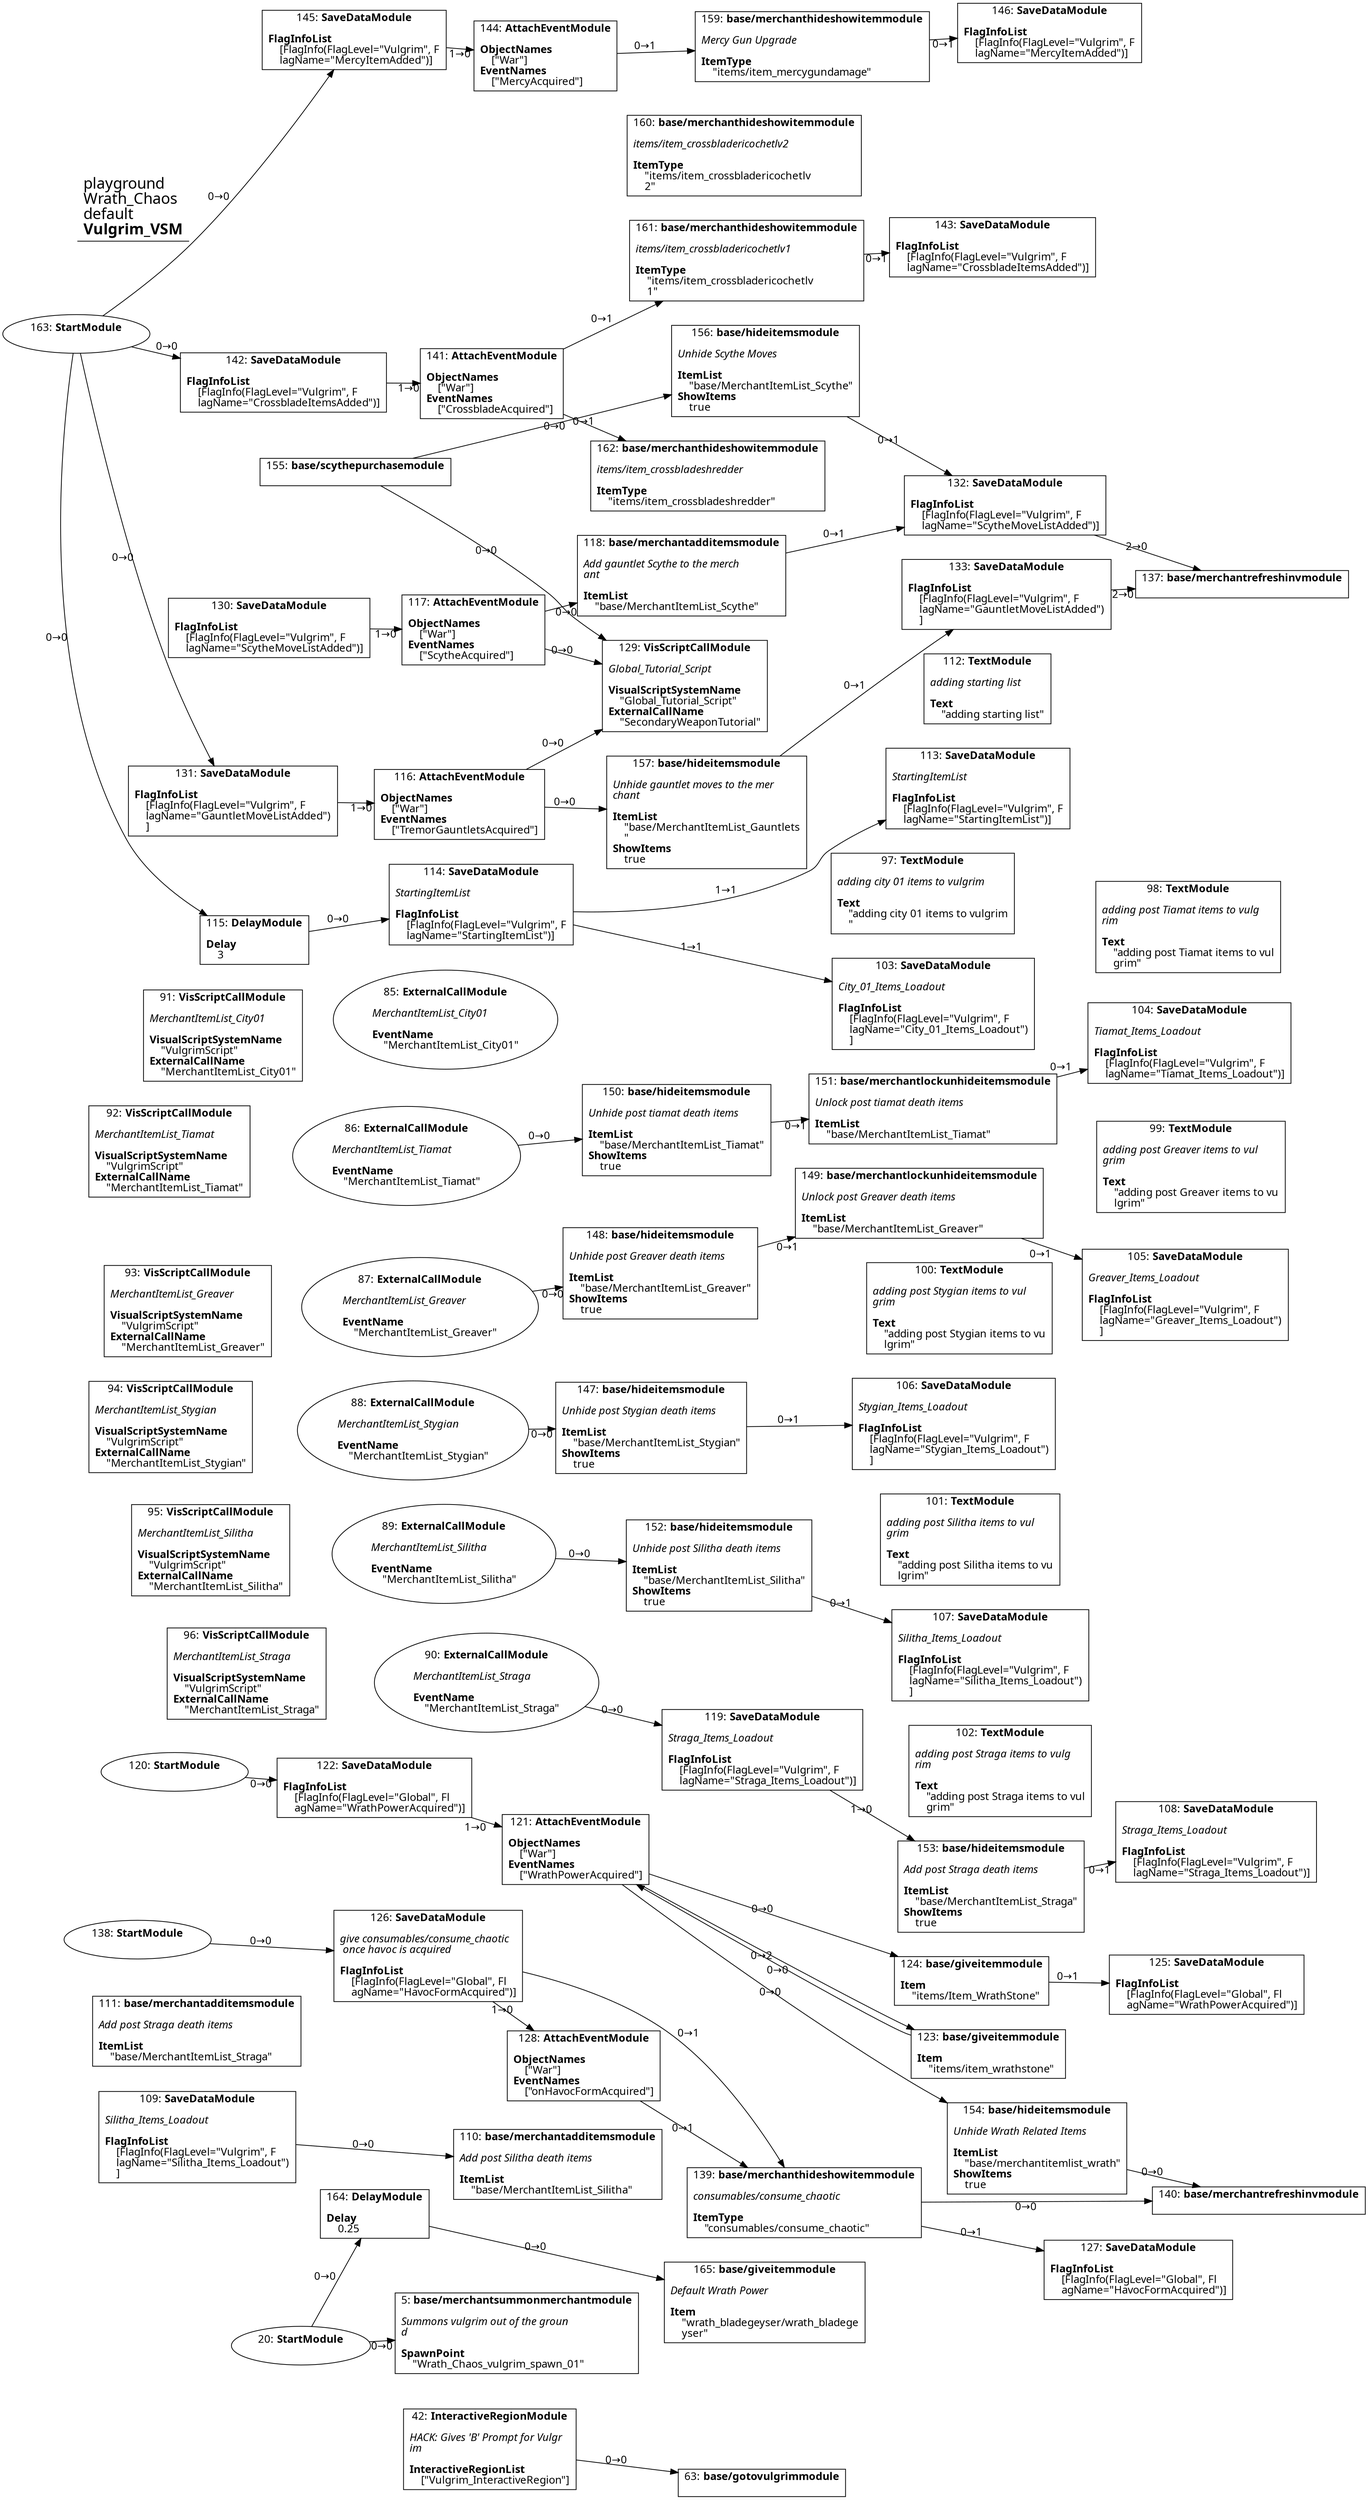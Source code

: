 digraph {
    layout = fdp;
    overlap = prism;
    sep = "+16";
    splines = spline;

    node [ shape = box ];

    graph [ fontname = "Segoe UI" ];
    node [ fontname = "Segoe UI" ];
    edge [ fontname = "Segoe UI" ];

    5 [ label = <5: <b>base/merchantsummonmerchantmodule</b><br/><br/><i>Summons vulgrim out of the groun<br align="left"/>d<br align="left"/></i><br align="left"/><b>SpawnPoint</b><br align="left"/>    &quot;Wrath_Chaos_vulgrim_spawn_01&quot;<br align="left"/>> ];
    5 [ pos = "0.069000006,-0.60700005!" ];

    20 [ label = <20: <b>StartModule</b><br/><br/>> ];
    20 [ shape = oval ]
    20 [ pos = "-0.256,-0.597!" ];
    20 -> 5 [ label = "0→0" ];
    20 -> 164 [ label = "0→0" ];

    42 [ label = <42: <b>InteractiveRegionModule</b><br/><br/><i>HACK: Gives 'B' Prompt for Vulgr<br align="left"/>im<br align="left"/></i><br align="left"/><b>InteractiveRegionList</b><br align="left"/>    [&quot;Vulgrim_InteractiveRegion&quot;]<br align="left"/>> ];
    42 [ pos = "0.028,-0.74100006!" ];
    42 -> 63 [ label = "0→0" ];

    63 [ label = <63: <b>base/gotovulgrimmodule</b><br/><br/>> ];
    63 [ pos = "0.38200003,-0.74100006!" ];

    85 [ label = <85: <b>ExternalCallModule</b><br/><br/><i>MerchantItemList_City01<br align="left"/></i><br align="left"/><b>EventName</b><br align="left"/>    &quot;MerchantItemList_City01&quot;<br align="left"/>> ];
    85 [ shape = oval ]
    85 [ pos = "0.085,2.19!" ];

    86 [ label = <86: <b>ExternalCallModule</b><br/><br/><i>MerchantItemList_Tiamat<br align="left"/></i><br align="left"/><b>EventName</b><br align="left"/>    &quot;MerchantItemList_Tiamat&quot;<br align="left"/>> ];
    86 [ shape = oval ]
    86 [ pos = "0.085,1.95!" ];
    86 -> 150 [ label = "0→0" ];

    87 [ label = <87: <b>ExternalCallModule</b><br/><br/><i>MerchantItemList_Greaver<br align="left"/></i><br align="left"/><b>EventName</b><br align="left"/>    &quot;MerchantItemList_Greaver&quot;<br align="left"/>> ];
    87 [ shape = oval ]
    87 [ pos = "0.087000005,1.7090001!" ];
    87 -> 148 [ label = "0→0" ];

    88 [ label = <88: <b>ExternalCallModule</b><br/><br/><i>MerchantItemList_Stygian<br align="left"/></i><br align="left"/><b>EventName</b><br align="left"/>    &quot;MerchantItemList_Stygian&quot;<br align="left"/>> ];
    88 [ shape = oval ]
    88 [ pos = "0.086,1.4540001!" ];
    88 -> 147 [ label = "0→0" ];

    89 [ label = <89: <b>ExternalCallModule</b><br/><br/><i>MerchantItemList_Silitha<br align="left"/></i><br align="left"/><b>EventName</b><br align="left"/>    &quot;MerchantItemList_Silitha&quot;<br align="left"/>> ];
    89 [ shape = oval ]
    89 [ pos = "0.093,1.207!" ];
    89 -> 152 [ label = "0→0" ];

    90 [ label = <90: <b>ExternalCallModule</b><br/><br/><i>MerchantItemList_Straga<br align="left"/></i><br align="left"/><b>EventName</b><br align="left"/>    &quot;MerchantItemList_Straga&quot;<br align="left"/>> ];
    90 [ shape = oval ]
    90 [ pos = "0.096,0.95500004!" ];
    90 -> 119 [ label = "0→0" ];

    91 [ label = <91: <b>VisScriptCallModule</b><br/><br/><i>MerchantItemList_City01<br align="left"/></i><br align="left"/><b>VisualScriptSystemName</b><br align="left"/>    &quot;VulgrimScript&quot;<br align="left"/><b>ExternalCallName</b><br align="left"/>    &quot;MerchantItemList_City01&quot;<br align="left"/>> ];
    91 [ pos = "-0.132,2.1920002!" ];

    92 [ label = <92: <b>VisScriptCallModule</b><br/><br/><i>MerchantItemList_Tiamat<br align="left"/></i><br align="left"/><b>VisualScriptSystemName</b><br align="left"/>    &quot;VulgrimScript&quot;<br align="left"/><b>ExternalCallName</b><br align="left"/>    &quot;MerchantItemList_Tiamat&quot;<br align="left"/>> ];
    92 [ pos = "-0.13000001,1.95!" ];

    93 [ label = <93: <b>VisScriptCallModule</b><br/><br/><i>MerchantItemList_Greaver<br align="left"/></i><br align="left"/><b>VisualScriptSystemName</b><br align="left"/>    &quot;VulgrimScript&quot;<br align="left"/><b>ExternalCallName</b><br align="left"/>    &quot;MerchantItemList_Greaver&quot;<br align="left"/>> ];
    93 [ pos = "-0.13000001,1.713!" ];

    94 [ label = <94: <b>VisScriptCallModule</b><br/><br/><i>MerchantItemList_Stygian<br align="left"/></i><br align="left"/><b>VisualScriptSystemName</b><br align="left"/>    &quot;VulgrimScript&quot;<br align="left"/><b>ExternalCallName</b><br align="left"/>    &quot;MerchantItemList_Stygian&quot;<br align="left"/>> ];
    94 [ pos = "-0.13000001,1.4560001!" ];

    95 [ label = <95: <b>VisScriptCallModule</b><br/><br/><i>MerchantItemList_Silitha<br align="left"/></i><br align="left"/><b>VisualScriptSystemName</b><br align="left"/>    &quot;VulgrimScript&quot;<br align="left"/><b>ExternalCallName</b><br align="left"/>    &quot;MerchantItemList_Silitha&quot;<br align="left"/>> ];
    95 [ pos = "-0.123,1.207!" ];

    96 [ label = <96: <b>VisScriptCallModule</b><br/><br/><i>MerchantItemList_Straga<br align="left"/></i><br align="left"/><b>VisualScriptSystemName</b><br align="left"/>    &quot;VulgrimScript&quot;<br align="left"/><b>ExternalCallName</b><br align="left"/>    &quot;MerchantItemList_Straga&quot;<br align="left"/>> ];
    96 [ pos = "-0.119,0.957!" ];

    97 [ label = <97: <b>TextModule</b><br/><br/><i>adding city 01 items to vulgrim<br align="left"/></i><br align="left"/><b>Text</b><br align="left"/>    &quot;adding city 01 items to vulgrim<br align="left"/>    &quot;<br align="left"/>> ];
    97 [ pos = "0.60400003,2.298!" ];

    98 [ label = <98: <b>TextModule</b><br/><br/><i>adding post Tiamat items to vulg<br align="left"/>rim<br align="left"/></i><br align="left"/><b>Text</b><br align="left"/>    &quot;adding post Tiamat items to vul<br align="left"/>    grim&quot;<br align="left"/>> ];
    98 [ pos = "0.91200006,2.078!" ];

    99 [ label = <99: <b>TextModule</b><br/><br/><i>adding post Greaver items to vul<br align="left"/>grim<br align="left"/></i><br align="left"/><b>Text</b><br align="left"/>    &quot;adding post Greaver items to vu<br align="left"/>    lgrim&quot;<br align="left"/>> ];
    99 [ pos = "0.91,1.8360001!" ];

    100 [ label = <100: <b>TextModule</b><br/><br/><i>adding post Stygian items to vul<br align="left"/>grim<br align="left"/></i><br align="left"/><b>Text</b><br align="left"/>    &quot;adding post Stygian items to vu<br align="left"/>    lgrim&quot;<br align="left"/>> ];
    100 [ pos = "0.606,1.5640001!" ];

    101 [ label = <101: <b>TextModule</b><br/><br/><i>adding post Silitha items to vul<br align="left"/>grim<br align="left"/></i><br align="left"/><b>Text</b><br align="left"/>    &quot;adding post Silitha items to vu<br align="left"/>    lgrim&quot;<br align="left"/>> ];
    101 [ pos = "0.60700005,1.3080001!" ];

    102 [ label = <102: <b>TextModule</b><br/><br/><i>adding post Straga items to vulg<br align="left"/>rim<br align="left"/></i><br align="left"/><b>Text</b><br align="left"/>    &quot;adding post Straga items to vul<br align="left"/>    grim&quot;<br align="left"/>> ];
    102 [ pos = "0.615,1.057!" ];

    103 [ label = <103: <b>SaveDataModule</b><br/><br/><i>City_01_Items_Loadout<br align="left"/></i><br align="left"/><b>FlagInfoList</b><br align="left"/>    [FlagInfo(FlagLevel=&quot;Vulgrim&quot;, F<br align="left"/>    lagName=&quot;City_01_Items_Loadout&quot;)<br align="left"/>    ]<br align="left"/>> ];
    103 [ pos = "0.60700005,2.213!" ];

    104 [ label = <104: <b>SaveDataModule</b><br/><br/><i>Tiamat_Items_Loadout<br align="left"/></i><br align="left"/><b>FlagInfoList</b><br align="left"/>    [FlagInfo(FlagLevel=&quot;Vulgrim&quot;, F<br align="left"/>    lagName=&quot;Tiamat_Items_Loadout&quot;)]<br align="left"/>> ];
    104 [ pos = "0.91200006,1.996!" ];

    105 [ label = <105: <b>SaveDataModule</b><br/><br/><i>Greaver_Items_Loadout<br align="left"/></i><br align="left"/><b>FlagInfoList</b><br align="left"/>    [FlagInfo(FlagLevel=&quot;Vulgrim&quot;, F<br align="left"/>    lagName=&quot;Greaver_Items_Loadout&quot;)<br align="left"/>    ]<br align="left"/>> ];
    105 [ pos = "0.90900004,1.7550001!" ];

    106 [ label = <106: <b>SaveDataModule</b><br/><br/><i>Stygian_Items_Loadout<br align="left"/></i><br align="left"/><b>FlagInfoList</b><br align="left"/>    [FlagInfo(FlagLevel=&quot;Vulgrim&quot;, F<br align="left"/>    lagName=&quot;Stygian_Items_Loadout&quot;)<br align="left"/>    ]<br align="left"/>> ];
    106 [ pos = "0.60300004,1.4770001!" ];

    107 [ label = <107: <b>SaveDataModule</b><br/><br/><i>Silitha_Items_Loadout<br align="left"/></i><br align="left"/><b>FlagInfoList</b><br align="left"/>    [FlagInfo(FlagLevel=&quot;Vulgrim&quot;, F<br align="left"/>    lagName=&quot;Silitha_Items_Loadout&quot;)<br align="left"/>    ]<br align="left"/>> ];
    107 [ pos = "0.60700005,1.23!" ];

    108 [ label = <108: <b>SaveDataModule</b><br/><br/><i>Straga_Items_Loadout<br align="left"/></i><br align="left"/><b>FlagInfoList</b><br align="left"/>    [FlagInfo(FlagLevel=&quot;Vulgrim&quot;, F<br align="left"/>    lagName=&quot;Straga_Items_Loadout&quot;)]<br align="left"/>> ];
    108 [ pos = "0.86600006,0.95500004!" ];

    109 [ label = <109: <b>SaveDataModule</b><br/><br/><i>Silitha_Items_Loadout<br align="left"/></i><br align="left"/><b>FlagInfoList</b><br align="left"/>    [FlagInfo(FlagLevel=&quot;Vulgrim&quot;, F<br align="left"/>    lagName=&quot;Silitha_Items_Loadout&quot;)<br align="left"/>    ]<br align="left"/>> ];
    109 [ pos = "-0.192,-0.133!" ];
    109 -> 110 [ label = "0→0" ];

    110 [ label = <110: <b>base/merchantadditemsmodule</b><br/><br/><i>Add post Silitha death items<br align="left"/></i><br align="left"/><b>ItemList</b><br align="left"/>    &quot;base/MerchantItemList_Silitha&quot;<br align="left"/>> ];
    110 [ pos = "0.07,-0.133!" ];

    111 [ label = <111: <b>base/merchantadditemsmodule</b><br/><br/><i>Add post Straga death items<br align="left"/></i><br align="left"/><b>ItemList</b><br align="left"/>    &quot;base/MerchantItemList_Straga&quot;<br align="left"/>> ];
    111 [ pos = "-0.194,-0.051000003!" ];

    112 [ label = <112: <b>TextModule</b><br/><br/><i>adding starting list<br align="left"/></i><br align="left"/><b>Text</b><br align="left"/>    &quot;adding starting list&quot;<br align="left"/>> ];
    112 [ pos = "0.60400003,2.5930002!" ];

    113 [ label = <113: <b>SaveDataModule</b><br/><br/><i>StartingItemList<br align="left"/></i><br align="left"/><b>FlagInfoList</b><br align="left"/>    [FlagInfo(FlagLevel=&quot;Vulgrim&quot;, F<br align="left"/>    lagName=&quot;StartingItemList&quot;)]<br align="left"/>> ];
    113 [ pos = "0.60700005,2.5080001!" ];

    114 [ label = <114: <b>SaveDataModule</b><br/><br/><i>StartingItemList<br align="left"/></i><br align="left"/><b>FlagInfoList</b><br align="left"/>    [FlagInfo(FlagLevel=&quot;Vulgrim&quot;, F<br align="left"/>    lagName=&quot;StartingItemList&quot;)]<br align="left"/>> ];
    114 [ pos = "0.051000003,2.5080001!" ];
    114 -> 103 [ label = "1→1" ];
    114 -> 113 [ label = "1→1" ];

    115 [ label = <115: <b>DelayModule</b><br/><br/><b>Delay</b><br align="left"/>    3<br align="left"/>> ];
    115 [ pos = "-0.133,2.5080001!" ];
    115 -> 114 [ label = "0→0" ];

    116 [ label = <116: <b>AttachEventModule</b><br/><br/><b>ObjectNames</b><br align="left"/>    [&quot;War&quot;]<br align="left"/><b>EventNames</b><br align="left"/>    [&quot;TremorGauntletsAcquired&quot;]<br align="left"/>> ];
    116 [ pos = "0.040000003,2.7810001!" ];
    116 -> 129 [ label = "0→0" ];
    116 -> 157 [ label = "0→0" ];

    117 [ label = <117: <b>AttachEventModule</b><br/><br/><b>ObjectNames</b><br align="left"/>    [&quot;War&quot;]<br align="left"/><b>EventNames</b><br align="left"/>    [&quot;ScytheAcquired&quot;]<br align="left"/>> ];
    117 [ pos = "0.040000003,2.9450002!" ];
    117 -> 118 [ label = "0→0" ];
    117 -> 129 [ label = "0→0" ];

    118 [ label = <118: <b>base/merchantadditemsmodule</b><br/><br/><i>Add gauntlet Scythe to the merch<br align="left"/>ant<br align="left"/></i><br align="left"/><b>ItemList</b><br align="left"/>    &quot;base/MerchantItemList_Scythe&quot;<br align="left"/>> ];
    118 [ pos = "0.31300002,2.9800003!" ];
    118 -> 132 [ label = "0→1" ];

    119 [ label = <119: <b>SaveDataModule</b><br/><br/><i>Straga_Items_Loadout<br align="left"/></i><br align="left"/><b>FlagInfoList</b><br align="left"/>    [FlagInfo(FlagLevel=&quot;Vulgrim&quot;, F<br align="left"/>    lagName=&quot;Straga_Items_Loadout&quot;)]<br align="left"/>> ];
    119 [ pos = "0.33900002,0.95500004!" ];
    119 -> 153 [ label = "1→0" ];

    120 [ label = <120: <b>StartModule</b><br/><br/>> ];
    120 [ shape = oval ]
    120 [ pos = "-0.33,0.63000005!" ];
    120 -> 122 [ label = "0→0" ];

    121 [ label = <121: <b>AttachEventModule</b><br/><br/><b>ObjectNames</b><br align="left"/>    [&quot;War&quot;]<br align="left"/><b>EventNames</b><br align="left"/>    [&quot;WrathPowerAcquired&quot;]<br align="left"/>> ];
    121 [ pos = "0.095000006,0.61!" ];
    121 -> 124 [ label = "0→0" ];
    121 -> 123 [ label = "0→0" ];
    121 -> 154 [ label = "0→0" ];

    122 [ label = <122: <b>SaveDataModule</b><br/><br/><b>FlagInfoList</b><br align="left"/>    [FlagInfo(FlagLevel=&quot;Global&quot;, Fl<br align="left"/>    agName=&quot;WrathPowerAcquired&quot;)]<br align="left"/>> ];
    122 [ pos = "-0.142,0.63000005!" ];
    122 -> 121 [ label = "1→0" ];

    123 [ label = <123: <b>base/giveitemmodule</b><br/><br/><b>Item</b><br align="left"/>    &quot;items/item_wrathstone&quot;<br align="left"/>> ];
    123 [ pos = "0.588,0.564!" ];
    123 -> 121 [ label = "0→2" ];

    124 [ label = <124: <b>base/giveitemmodule</b><br/><br/><b>Item</b><br align="left"/>    &quot;items/Item_WrathStone&quot;<br align="left"/>> ];
    124 [ pos = "0.588,0.67800003!" ];
    124 -> 125 [ label = "0→1" ];

    125 [ label = <125: <b>SaveDataModule</b><br/><br/><b>FlagInfoList</b><br align="left"/>    [FlagInfo(FlagLevel=&quot;Global&quot;, Fl<br align="left"/>    agName=&quot;WrathPowerAcquired&quot;)]<br align="left"/>> ];
    125 [ pos = "0.786,0.70100003!" ];

    126 [ label = <126: <b>SaveDataModule</b><br/><br/><i>give consumables/consume_chaotic<br align="left"/> once havoc is acquired<br align="left"/></i><br align="left"/><b>FlagInfoList</b><br align="left"/>    [FlagInfo(FlagLevel=&quot;Global&quot;, Fl<br align="left"/>    agName=&quot;HavocFormAcquired&quot;)]<br align="left"/>> ];
    126 [ pos = "-0.080000006,0.14500001!" ];
    126 -> 128 [ label = "1→0" ];
    126 -> 139 [ label = "0→1" ];

    127 [ label = <127: <b>SaveDataModule</b><br/><br/><b>FlagInfoList</b><br align="left"/>    [FlagInfo(FlagLevel=&quot;Global&quot;, Fl<br align="left"/>    agName=&quot;HavocFormAcquired&quot;)]<br align="left"/>> ];
    127 [ pos = "0.67300004,0.19100001!" ];

    128 [ label = <128: <b>AttachEventModule</b><br/><br/><b>ObjectNames</b><br align="left"/>    [&quot;War&quot;]<br align="left"/><b>EventNames</b><br align="left"/>    [&quot;onHavocFormAcquired&quot;]<br align="left"/>> ];
    128 [ pos = "0.14,0.085!" ];
    128 -> 139 [ label = "0→1" ];

    129 [ label = <129: <b>VisScriptCallModule</b><br/><br/><i>Global_Tutorial_Script<br align="left"/></i><br align="left"/><b>VisualScriptSystemName</b><br align="left"/>    &quot;Global_Tutorial_Script&quot;<br align="left"/><b>ExternalCallName</b><br align="left"/>    &quot;SecondaryWeaponTutorial&quot;<br align="left"/>> ];
    129 [ pos = "0.32500002,2.868!" ];

    130 [ label = <130: <b>SaveDataModule</b><br/><br/><b>FlagInfoList</b><br align="left"/>    [FlagInfo(FlagLevel=&quot;Vulgrim&quot;, F<br align="left"/>    lagName=&quot;ScytheMoveListAdded&quot;)]<br align="left"/>> ];
    130 [ pos = "-0.18900001,2.9680002!" ];
    130 -> 117 [ label = "1→0" ];

    131 [ label = <131: <b>SaveDataModule</b><br/><br/><b>FlagInfoList</b><br align="left"/>    [FlagInfo(FlagLevel=&quot;Vulgrim&quot;, F<br align="left"/>    lagName=&quot;GauntletMoveListAdded&quot;)<br align="left"/>    ]<br align="left"/>> ];
    131 [ pos = "-0.187,2.805!" ];
    131 -> 116 [ label = "1→0" ];

    132 [ label = <132: <b>SaveDataModule</b><br/><br/><b>FlagInfoList</b><br align="left"/>    [FlagInfo(FlagLevel=&quot;Vulgrim&quot;, F<br align="left"/>    lagName=&quot;ScytheMoveListAdded&quot;)]<br align="left"/>> ];
    132 [ pos = "0.60200006,2.9680002!" ];
    132 -> 137 [ label = "2→0" ];

    133 [ label = <133: <b>SaveDataModule</b><br/><br/><b>FlagInfoList</b><br align="left"/>    [FlagInfo(FlagLevel=&quot;Vulgrim&quot;, F<br align="left"/>    lagName=&quot;GauntletMoveListAdded&quot;)<br align="left"/>    ]<br align="left"/>> ];
    133 [ pos = "0.6,2.805!" ];
    133 -> 137 [ label = "2→0" ];

    137 [ label = <137: <b>base/merchantrefreshinvmodule</b><br/><br/>> ];
    137 [ pos = "0.96900004,2.8400002!" ];

    138 [ label = <138: <b>StartModule</b><br/><br/>> ];
    138 [ shape = oval ]
    138 [ pos = "-0.259,0.14500001!" ];
    138 -> 126 [ label = "0→0" ];

    139 [ label = <139: <b>base/merchanthideshowitemmodule</b><br/><br/><i>consumables/consume_chaotic<br align="left"/></i><br align="left"/><b>ItemType</b><br align="left"/>    &quot;consumables/consume_chaotic&quot;<br align="left"/>> ];
    139 [ pos = "0.38500002,0.16800001!" ];
    139 -> 127 [ label = "0→1" ];
    139 -> 140 [ label = "0→0" ];

    140 [ label = <140: <b>base/merchantrefreshinvmodule</b><br/><br/>> ];
    140 [ pos = "0.73200005,0.28500003!" ];

    141 [ label = <141: <b>AttachEventModule</b><br/><br/><b>ObjectNames</b><br align="left"/>    [&quot;War&quot;]<br align="left"/><b>EventNames</b><br align="left"/>    [&quot;CrossbladeAcquired&quot;]<br align="left"/>> ];
    141 [ pos = "0.015000001,3.5570002!" ];
    141 -> 161 [ label = "0→1" ];
    141 -> 162 [ label = "0→1" ];

    142 [ label = <142: <b>SaveDataModule</b><br/><br/><b>FlagInfoList</b><br align="left"/>    [FlagInfo(FlagLevel=&quot;Vulgrim&quot;, F<br align="left"/>    lagName=&quot;CrossbladeItemsAdded&quot;)]<br align="left"/>> ];
    142 [ pos = "-0.201,3.5800002!" ];
    142 -> 141 [ label = "1→0" ];

    143 [ label = <143: <b>SaveDataModule</b><br/><br/><b>FlagInfoList</b><br align="left"/>    [FlagInfo(FlagLevel=&quot;Vulgrim&quot;, F<br align="left"/>    lagName=&quot;CrossbladeItemsAdded&quot;)]<br align="left"/>> ];
    143 [ pos = "0.611,3.6030002!" ];

    144 [ label = <144: <b>AttachEventModule</b><br/><br/><b>ObjectNames</b><br align="left"/>    [&quot;War&quot;]<br align="left"/><b>EventNames</b><br align="left"/>    [&quot;MercyAcquired&quot;]<br align="left"/>> ];
    144 [ pos = "0.08400001,3.9540002!" ];
    144 -> 159 [ label = "0→1" ];

    145 [ label = <145: <b>SaveDataModule</b><br/><br/><b>FlagInfoList</b><br align="left"/>    [FlagInfo(FlagLevel=&quot;Vulgrim&quot;, F<br align="left"/>    lagName=&quot;MercyItemAdded&quot;)]<br align="left"/>> ];
    145 [ pos = "-0.186,3.9770002!" ];
    145 -> 144 [ label = "1→0" ];

    146 [ label = <146: <b>SaveDataModule</b><br/><br/><b>FlagInfoList</b><br align="left"/>    [FlagInfo(FlagLevel=&quot;Vulgrim&quot;, F<br align="left"/>    lagName=&quot;MercyItemAdded&quot;)]<br align="left"/>> ];
    146 [ pos = "0.60800004,3.982!" ];

    147 [ label = <147: <b>base/hideitemsmodule</b><br/><br/><i>Unhide post Stygian death items<br align="left"/></i><br align="left"/><b>ItemList</b><br align="left"/>    &quot;base/MerchantItemList_Stygian&quot;<br align="left"/><b>ShowItems</b><br align="left"/>    true<br align="left"/>> ];
    147 [ pos = "0.33,1.4540001!" ];
    147 -> 106 [ label = "0→1" ];

    148 [ label = <148: <b>base/hideitemsmodule</b><br/><br/><i>Unhide post Greaver death items<br align="left"/></i><br align="left"/><b>ItemList</b><br align="left"/>    &quot;base/MerchantItemList_Greaver&quot;<br align="left"/><b>ShowItems</b><br align="left"/>    true<br align="left"/>> ];
    148 [ pos = "0.33400002,1.7090001!" ];
    148 -> 149 [ label = "0→1" ];

    149 [ label = <149: <b>base/merchantlockunhideitemsmodule</b><br/><br/><i>Unlock post Greaver death items<br align="left"/></i><br align="left"/><b>ItemList</b><br align="left"/>    &quot;base/MerchantItemList_Greaver&quot;<br align="left"/>> ];
    149 [ pos = "0.57500005,1.7320001!" ];
    149 -> 105 [ label = "0→1" ];

    150 [ label = <150: <b>base/hideitemsmodule</b><br/><br/><i>Unhide post tiamat death items<br align="left"/></i><br align="left"/><b>ItemList</b><br align="left"/>    &quot;base/MerchantItemList_Tiamat&quot;<br align="left"/><b>ShowItems</b><br align="left"/>    true<br align="left"/>> ];
    150 [ pos = "0.33400002,1.95!" ];
    150 -> 151 [ label = "0→1" ];

    151 [ label = <151: <b>base/merchantlockunhideitemsmodule</b><br/><br/><i>Unlock post tiamat death items<br align="left"/></i><br align="left"/><b>ItemList</b><br align="left"/>    &quot;base/MerchantItemList_Tiamat&quot;<br align="left"/>> ];
    151 [ pos = "0.58900005,1.973!" ];
    151 -> 104 [ label = "0→1" ];

    152 [ label = <152: <b>base/hideitemsmodule</b><br/><br/><i>Unhide post Silitha death items<br align="left"/></i><br align="left"/><b>ItemList</b><br align="left"/>    &quot;base/MerchantItemList_Silitha&quot;<br align="left"/><b>ShowItems</b><br align="left"/>    true<br align="left"/>> ];
    152 [ pos = "0.33900002,1.207!" ];
    152 -> 107 [ label = "0→1" ];

    153 [ label = <153: <b>base/hideitemsmodule</b><br/><br/><i>Add post Straga death items<br align="left"/></i><br align="left"/><b>ItemList</b><br align="left"/>    &quot;base/MerchantItemList_Straga&quot;<br align="left"/><b>ShowItems</b><br align="left"/>    true<br align="left"/>> ];
    153 [ pos = "0.60800004,0.93200004!" ];
    153 -> 108 [ label = "0→1" ];

    154 [ label = <154: <b>base/hideitemsmodule</b><br/><br/><i>Unhide Wrath Related Items<br align="left"/></i><br align="left"/><b>ItemList</b><br align="left"/>    &quot;base/merchantitemlist_wrath&quot;<br align="left"/><b>ShowItems</b><br align="left"/>    true<br align="left"/>> ];
    154 [ pos = "0.58900005,0.386!" ];
    154 -> 140 [ label = "0→0" ];

    155 [ label = <155: <b>base/scythepurchasemodule</b><br/><br/>> ];
    155 [ pos = "-0.09,3.1050003!" ];
    155 -> 129 [ label = "0→0" ];
    155 -> 156 [ label = "0→0" ];

    156 [ label = <156: <b>base/hideitemsmodule</b><br/><br/><i>Unhide Scythe Moves<br align="left"/></i><br align="left"/><b>ItemList</b><br align="left"/>    &quot;base/MerchantItemList_Scythe&quot;<br align="left"/><b>ShowItems</b><br align="left"/>    true<br align="left"/>> ];
    156 [ pos = "0.326,3.1050003!" ];
    156 -> 132 [ label = "0→1" ];

    157 [ label = <157: <b>base/hideitemsmodule</b><br/><br/><i>Unhide gauntlet moves to the mer<br align="left"/>chant<br align="left"/></i><br align="left"/><b>ItemList</b><br align="left"/>    &quot;base/MerchantItemList_Gauntlets<br align="left"/>    &quot;<br align="left"/><b>ShowItems</b><br align="left"/>    true<br align="left"/>> ];
    157 [ pos = "0.33400002,2.782!" ];
    157 -> 133 [ label = "0→1" ];

    159 [ label = <159: <b>base/merchanthideshowitemmodule</b><br/><br/><i>Mercy Gun Upgrade<br align="left"/></i><br align="left"/><b>ItemType</b><br align="left"/>    &quot;items/item_mercygundamage&quot;<br align="left"/>> ];
    159 [ pos = "0.29700002,3.9770002!" ];
    159 -> 146 [ label = "0→1" ];

    160 [ label = <160: <b>base/merchanthideshowitemmodule</b><br/><br/><i>items/item_crossbladericochetlv2<br align="left"/></i><br align="left"/><b>ItemType</b><br align="left"/>    &quot;items/item_crossbladericochetlv<br align="left"/>    2&quot;<br align="left"/>> ];
    160 [ pos = "0.28100002,3.7140002!" ];

    161 [ label = <161: <b>base/merchanthideshowitemmodule</b><br/><br/><i>items/item_crossbladericochetlv1<br align="left"/></i><br align="left"/><b>ItemType</b><br align="left"/>    &quot;items/item_crossbladericochetlv<br align="left"/>    1&quot;<br align="left"/>> ];
    161 [ pos = "0.28,3.5800002!" ];
    161 -> 143 [ label = "0→1" ];

    162 [ label = <162: <b>base/merchanthideshowitemmodule</b><br/><br/><i>items/item_crossbladeshredder<br align="left"/></i><br align="left"/><b>ItemType</b><br align="left"/>    &quot;items/item_crossbladeshredder&quot;<br align="left"/>> ];
    162 [ pos = "0.28,3.473!" ];

    163 [ label = <163: <b>StartModule</b><br/><br/>> ];
    163 [ shape = oval ]
    163 [ pos = "-0.64400005,3.7010002!" ];
    163 -> 145 [ label = "0→0" ];
    163 -> 142 [ label = "0→0" ];
    163 -> 131 [ label = "0→0" ];
    163 -> 115 [ label = "0→0" ];

    164 [ label = <164: <b>DelayModule</b><br/><br/><b>Delay</b><br align="left"/>    0.25<br align="left"/>> ];
    164 [ pos = "0.051000003,-0.381!" ];
    164 -> 165 [ label = "0→0" ];

    165 [ label = <165: <b>base/giveitemmodule</b><br/><br/><i>Default Wrath Power<br align="left"/></i><br align="left"/><b>Item</b><br align="left"/>    &quot;wrath_bladegeyser/wrath_bladege<br align="left"/>    yser&quot;<br align="left"/>> ];
    165 [ pos = "0.30100003,-0.381!" ];

    title [ pos = "-0.64500004,3.9830003!" ];
    title [ shape = underline ];
    title [ label = <<font point-size="20">playground<br align="left"/>Wrath_Chaos<br align="left"/>default<br align="left"/><b>Vulgrim_VSM</b><br align="left"/></font>> ];
}
